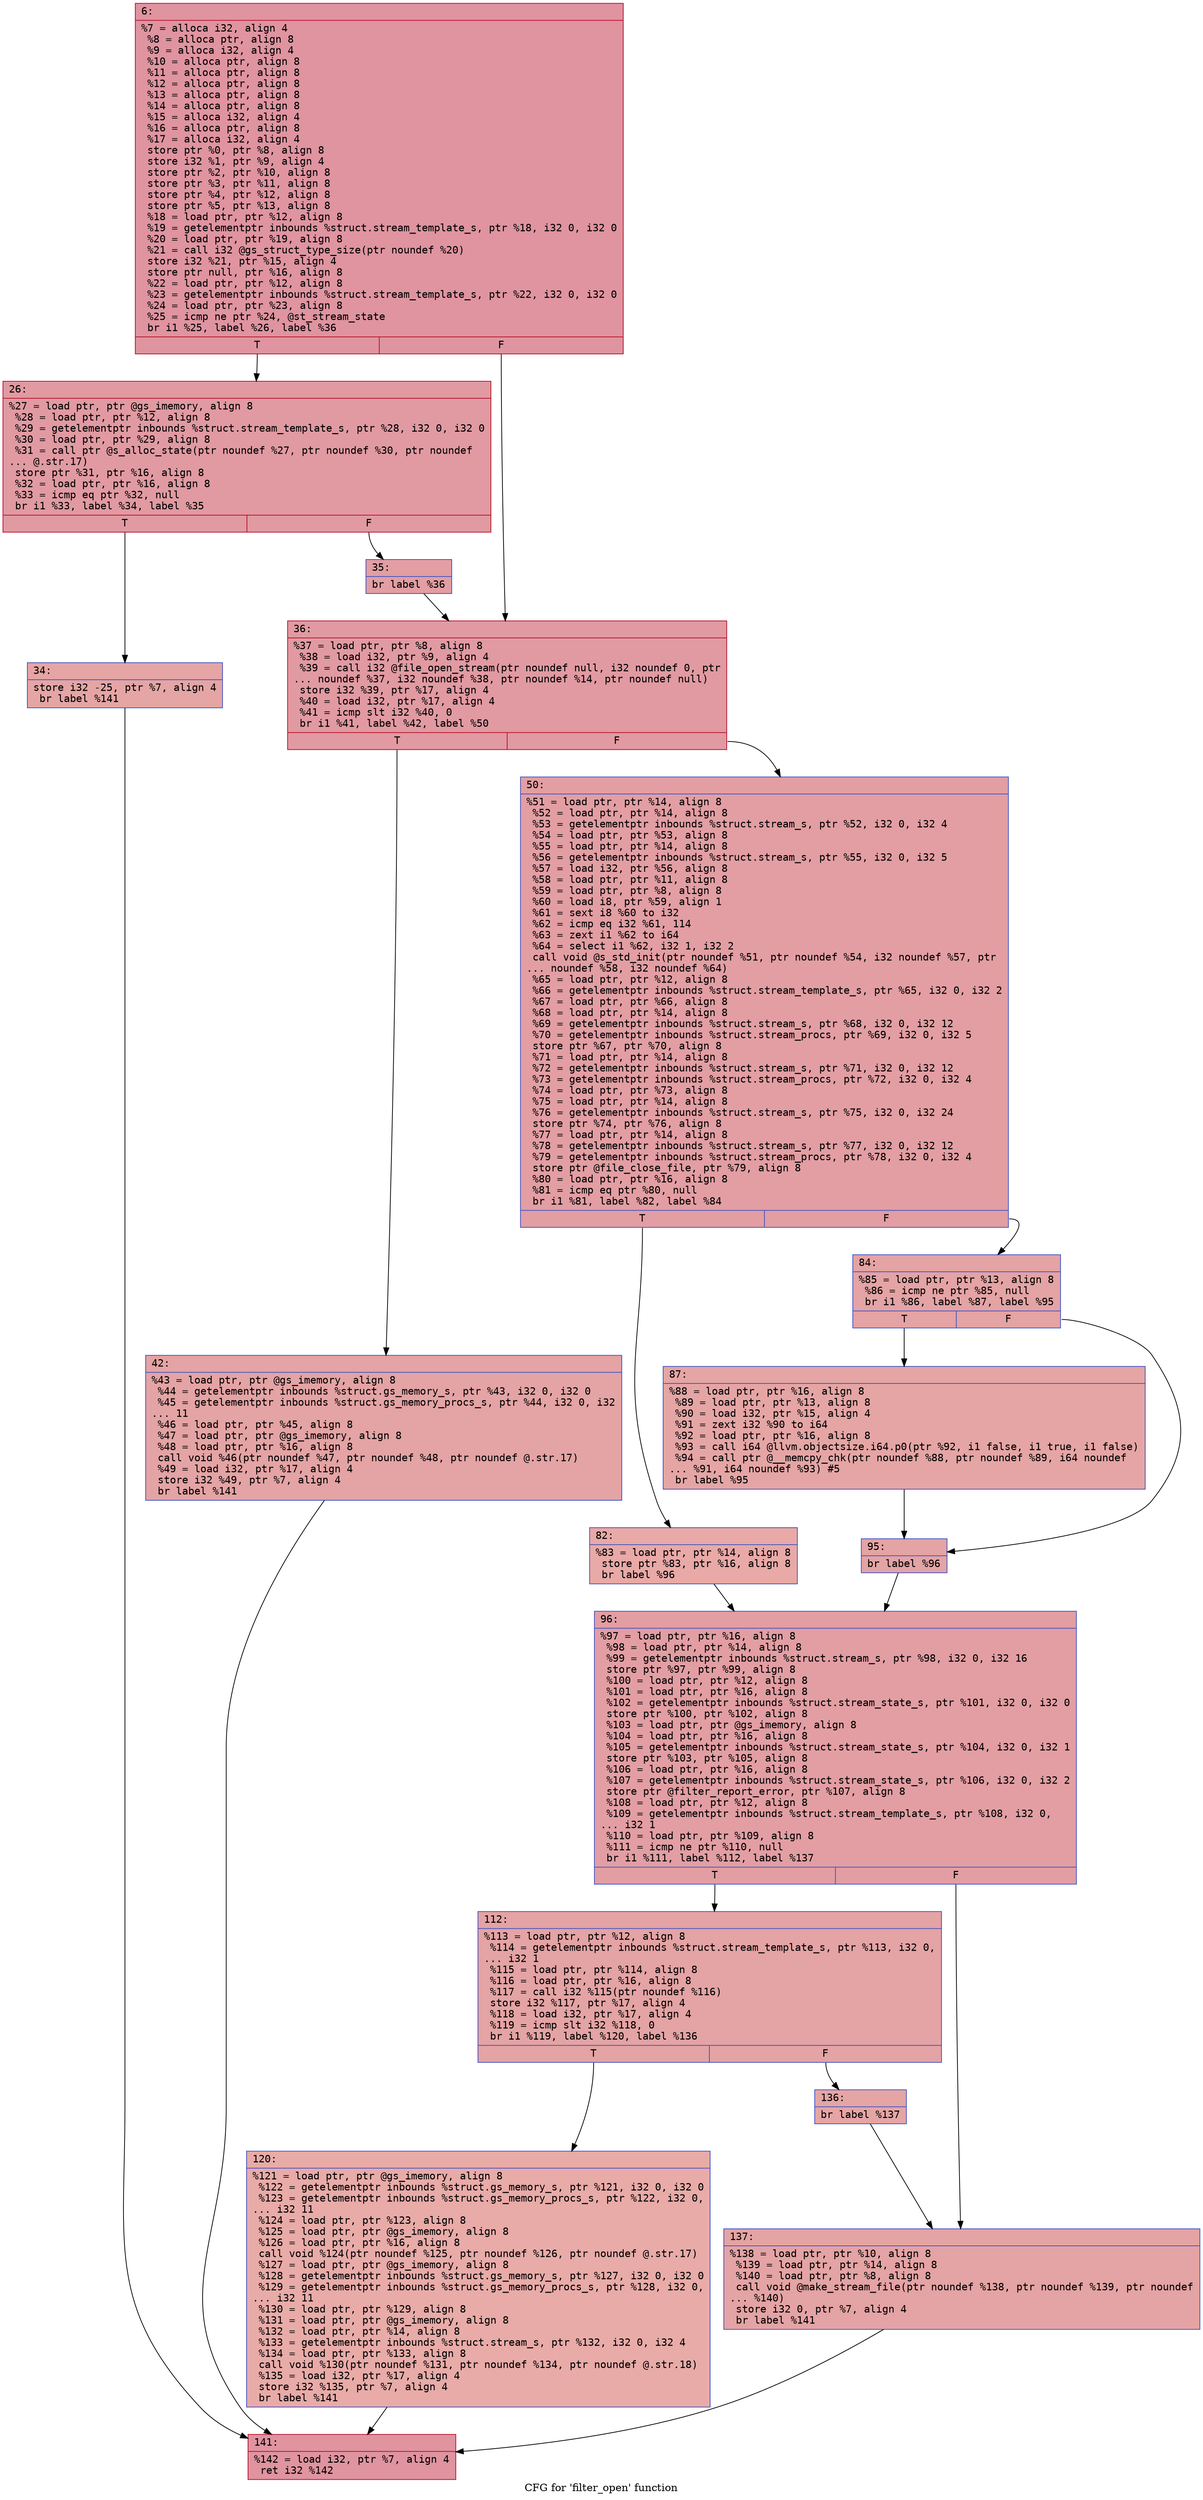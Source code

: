 digraph "CFG for 'filter_open' function" {
	label="CFG for 'filter_open' function";

	Node0x60000212ba70 [shape=record,color="#b70d28ff", style=filled, fillcolor="#b70d2870" fontname="Courier",label="{6:\l|  %7 = alloca i32, align 4\l  %8 = alloca ptr, align 8\l  %9 = alloca i32, align 4\l  %10 = alloca ptr, align 8\l  %11 = alloca ptr, align 8\l  %12 = alloca ptr, align 8\l  %13 = alloca ptr, align 8\l  %14 = alloca ptr, align 8\l  %15 = alloca i32, align 4\l  %16 = alloca ptr, align 8\l  %17 = alloca i32, align 4\l  store ptr %0, ptr %8, align 8\l  store i32 %1, ptr %9, align 4\l  store ptr %2, ptr %10, align 8\l  store ptr %3, ptr %11, align 8\l  store ptr %4, ptr %12, align 8\l  store ptr %5, ptr %13, align 8\l  %18 = load ptr, ptr %12, align 8\l  %19 = getelementptr inbounds %struct.stream_template_s, ptr %18, i32 0, i32 0\l  %20 = load ptr, ptr %19, align 8\l  %21 = call i32 @gs_struct_type_size(ptr noundef %20)\l  store i32 %21, ptr %15, align 4\l  store ptr null, ptr %16, align 8\l  %22 = load ptr, ptr %12, align 8\l  %23 = getelementptr inbounds %struct.stream_template_s, ptr %22, i32 0, i32 0\l  %24 = load ptr, ptr %23, align 8\l  %25 = icmp ne ptr %24, @st_stream_state\l  br i1 %25, label %26, label %36\l|{<s0>T|<s1>F}}"];
	Node0x60000212ba70:s0 -> Node0x60000212bac0[tooltip="6 -> 26\nProbability 62.50%" ];
	Node0x60000212ba70:s1 -> Node0x60000212bbb0[tooltip="6 -> 36\nProbability 37.50%" ];
	Node0x60000212bac0 [shape=record,color="#b70d28ff", style=filled, fillcolor="#bb1b2c70" fontname="Courier",label="{26:\l|  %27 = load ptr, ptr @gs_imemory, align 8\l  %28 = load ptr, ptr %12, align 8\l  %29 = getelementptr inbounds %struct.stream_template_s, ptr %28, i32 0, i32 0\l  %30 = load ptr, ptr %29, align 8\l  %31 = call ptr @s_alloc_state(ptr noundef %27, ptr noundef %30, ptr noundef\l... @.str.17)\l  store ptr %31, ptr %16, align 8\l  %32 = load ptr, ptr %16, align 8\l  %33 = icmp eq ptr %32, null\l  br i1 %33, label %34, label %35\l|{<s0>T|<s1>F}}"];
	Node0x60000212bac0:s0 -> Node0x60000212bb10[tooltip="26 -> 34\nProbability 37.50%" ];
	Node0x60000212bac0:s1 -> Node0x60000212bb60[tooltip="26 -> 35\nProbability 62.50%" ];
	Node0x60000212bb10 [shape=record,color="#3d50c3ff", style=filled, fillcolor="#c5333470" fontname="Courier",label="{34:\l|  store i32 -25, ptr %7, align 4\l  br label %141\l}"];
	Node0x60000212bb10 -> Node0x60000212bf70[tooltip="34 -> 141\nProbability 100.00%" ];
	Node0x60000212bb60 [shape=record,color="#3d50c3ff", style=filled, fillcolor="#be242e70" fontname="Courier",label="{35:\l|  br label %36\l}"];
	Node0x60000212bb60 -> Node0x60000212bbb0[tooltip="35 -> 36\nProbability 100.00%" ];
	Node0x60000212bbb0 [shape=record,color="#b70d28ff", style=filled, fillcolor="#bb1b2c70" fontname="Courier",label="{36:\l|  %37 = load ptr, ptr %8, align 8\l  %38 = load i32, ptr %9, align 4\l  %39 = call i32 @file_open_stream(ptr noundef null, i32 noundef 0, ptr\l... noundef %37, i32 noundef %38, ptr noundef %14, ptr noundef null)\l  store i32 %39, ptr %17, align 4\l  %40 = load i32, ptr %17, align 4\l  %41 = icmp slt i32 %40, 0\l  br i1 %41, label %42, label %50\l|{<s0>T|<s1>F}}"];
	Node0x60000212bbb0:s0 -> Node0x60000212bc00[tooltip="36 -> 42\nProbability 37.50%" ];
	Node0x60000212bbb0:s1 -> Node0x60000212bc50[tooltip="36 -> 50\nProbability 62.50%" ];
	Node0x60000212bc00 [shape=record,color="#3d50c3ff", style=filled, fillcolor="#c32e3170" fontname="Courier",label="{42:\l|  %43 = load ptr, ptr @gs_imemory, align 8\l  %44 = getelementptr inbounds %struct.gs_memory_s, ptr %43, i32 0, i32 0\l  %45 = getelementptr inbounds %struct.gs_memory_procs_s, ptr %44, i32 0, i32\l... 11\l  %46 = load ptr, ptr %45, align 8\l  %47 = load ptr, ptr @gs_imemory, align 8\l  %48 = load ptr, ptr %16, align 8\l  call void %46(ptr noundef %47, ptr noundef %48, ptr noundef @.str.17)\l  %49 = load i32, ptr %17, align 4\l  store i32 %49, ptr %7, align 4\l  br label %141\l}"];
	Node0x60000212bc00 -> Node0x60000212bf70[tooltip="42 -> 141\nProbability 100.00%" ];
	Node0x60000212bc50 [shape=record,color="#3d50c3ff", style=filled, fillcolor="#be242e70" fontname="Courier",label="{50:\l|  %51 = load ptr, ptr %14, align 8\l  %52 = load ptr, ptr %14, align 8\l  %53 = getelementptr inbounds %struct.stream_s, ptr %52, i32 0, i32 4\l  %54 = load ptr, ptr %53, align 8\l  %55 = load ptr, ptr %14, align 8\l  %56 = getelementptr inbounds %struct.stream_s, ptr %55, i32 0, i32 5\l  %57 = load i32, ptr %56, align 8\l  %58 = load ptr, ptr %11, align 8\l  %59 = load ptr, ptr %8, align 8\l  %60 = load i8, ptr %59, align 1\l  %61 = sext i8 %60 to i32\l  %62 = icmp eq i32 %61, 114\l  %63 = zext i1 %62 to i64\l  %64 = select i1 %62, i32 1, i32 2\l  call void @s_std_init(ptr noundef %51, ptr noundef %54, i32 noundef %57, ptr\l... noundef %58, i32 noundef %64)\l  %65 = load ptr, ptr %12, align 8\l  %66 = getelementptr inbounds %struct.stream_template_s, ptr %65, i32 0, i32 2\l  %67 = load ptr, ptr %66, align 8\l  %68 = load ptr, ptr %14, align 8\l  %69 = getelementptr inbounds %struct.stream_s, ptr %68, i32 0, i32 12\l  %70 = getelementptr inbounds %struct.stream_procs, ptr %69, i32 0, i32 5\l  store ptr %67, ptr %70, align 8\l  %71 = load ptr, ptr %14, align 8\l  %72 = getelementptr inbounds %struct.stream_s, ptr %71, i32 0, i32 12\l  %73 = getelementptr inbounds %struct.stream_procs, ptr %72, i32 0, i32 4\l  %74 = load ptr, ptr %73, align 8\l  %75 = load ptr, ptr %14, align 8\l  %76 = getelementptr inbounds %struct.stream_s, ptr %75, i32 0, i32 24\l  store ptr %74, ptr %76, align 8\l  %77 = load ptr, ptr %14, align 8\l  %78 = getelementptr inbounds %struct.stream_s, ptr %77, i32 0, i32 12\l  %79 = getelementptr inbounds %struct.stream_procs, ptr %78, i32 0, i32 4\l  store ptr @file_close_file, ptr %79, align 8\l  %80 = load ptr, ptr %16, align 8\l  %81 = icmp eq ptr %80, null\l  br i1 %81, label %82, label %84\l|{<s0>T|<s1>F}}"];
	Node0x60000212bc50:s0 -> Node0x60000212bca0[tooltip="50 -> 82\nProbability 37.50%" ];
	Node0x60000212bc50:s1 -> Node0x60000212bcf0[tooltip="50 -> 84\nProbability 62.50%" ];
	Node0x60000212bca0 [shape=record,color="#3d50c3ff", style=filled, fillcolor="#ca3b3770" fontname="Courier",label="{82:\l|  %83 = load ptr, ptr %14, align 8\l  store ptr %83, ptr %16, align 8\l  br label %96\l}"];
	Node0x60000212bca0 -> Node0x60000212bde0[tooltip="82 -> 96\nProbability 100.00%" ];
	Node0x60000212bcf0 [shape=record,color="#3d50c3ff", style=filled, fillcolor="#c32e3170" fontname="Courier",label="{84:\l|  %85 = load ptr, ptr %13, align 8\l  %86 = icmp ne ptr %85, null\l  br i1 %86, label %87, label %95\l|{<s0>T|<s1>F}}"];
	Node0x60000212bcf0:s0 -> Node0x60000212bd40[tooltip="84 -> 87\nProbability 62.50%" ];
	Node0x60000212bcf0:s1 -> Node0x60000212bd90[tooltip="84 -> 95\nProbability 37.50%" ];
	Node0x60000212bd40 [shape=record,color="#3d50c3ff", style=filled, fillcolor="#c5333470" fontname="Courier",label="{87:\l|  %88 = load ptr, ptr %16, align 8\l  %89 = load ptr, ptr %13, align 8\l  %90 = load i32, ptr %15, align 4\l  %91 = zext i32 %90 to i64\l  %92 = load ptr, ptr %16, align 8\l  %93 = call i64 @llvm.objectsize.i64.p0(ptr %92, i1 false, i1 true, i1 false)\l  %94 = call ptr @__memcpy_chk(ptr noundef %88, ptr noundef %89, i64 noundef\l... %91, i64 noundef %93) #5\l  br label %95\l}"];
	Node0x60000212bd40 -> Node0x60000212bd90[tooltip="87 -> 95\nProbability 100.00%" ];
	Node0x60000212bd90 [shape=record,color="#3d50c3ff", style=filled, fillcolor="#c32e3170" fontname="Courier",label="{95:\l|  br label %96\l}"];
	Node0x60000212bd90 -> Node0x60000212bde0[tooltip="95 -> 96\nProbability 100.00%" ];
	Node0x60000212bde0 [shape=record,color="#3d50c3ff", style=filled, fillcolor="#be242e70" fontname="Courier",label="{96:\l|  %97 = load ptr, ptr %16, align 8\l  %98 = load ptr, ptr %14, align 8\l  %99 = getelementptr inbounds %struct.stream_s, ptr %98, i32 0, i32 16\l  store ptr %97, ptr %99, align 8\l  %100 = load ptr, ptr %12, align 8\l  %101 = load ptr, ptr %16, align 8\l  %102 = getelementptr inbounds %struct.stream_state_s, ptr %101, i32 0, i32 0\l  store ptr %100, ptr %102, align 8\l  %103 = load ptr, ptr @gs_imemory, align 8\l  %104 = load ptr, ptr %16, align 8\l  %105 = getelementptr inbounds %struct.stream_state_s, ptr %104, i32 0, i32 1\l  store ptr %103, ptr %105, align 8\l  %106 = load ptr, ptr %16, align 8\l  %107 = getelementptr inbounds %struct.stream_state_s, ptr %106, i32 0, i32 2\l  store ptr @filter_report_error, ptr %107, align 8\l  %108 = load ptr, ptr %12, align 8\l  %109 = getelementptr inbounds %struct.stream_template_s, ptr %108, i32 0,\l... i32 1\l  %110 = load ptr, ptr %109, align 8\l  %111 = icmp ne ptr %110, null\l  br i1 %111, label %112, label %137\l|{<s0>T|<s1>F}}"];
	Node0x60000212bde0:s0 -> Node0x60000212be30[tooltip="96 -> 112\nProbability 62.50%" ];
	Node0x60000212bde0:s1 -> Node0x60000212bf20[tooltip="96 -> 137\nProbability 37.50%" ];
	Node0x60000212be30 [shape=record,color="#3d50c3ff", style=filled, fillcolor="#c32e3170" fontname="Courier",label="{112:\l|  %113 = load ptr, ptr %12, align 8\l  %114 = getelementptr inbounds %struct.stream_template_s, ptr %113, i32 0,\l... i32 1\l  %115 = load ptr, ptr %114, align 8\l  %116 = load ptr, ptr %16, align 8\l  %117 = call i32 %115(ptr noundef %116)\l  store i32 %117, ptr %17, align 4\l  %118 = load i32, ptr %17, align 4\l  %119 = icmp slt i32 %118, 0\l  br i1 %119, label %120, label %136\l|{<s0>T|<s1>F}}"];
	Node0x60000212be30:s0 -> Node0x60000212be80[tooltip="112 -> 120\nProbability 37.50%" ];
	Node0x60000212be30:s1 -> Node0x60000212bed0[tooltip="112 -> 136\nProbability 62.50%" ];
	Node0x60000212be80 [shape=record,color="#3d50c3ff", style=filled, fillcolor="#cc403a70" fontname="Courier",label="{120:\l|  %121 = load ptr, ptr @gs_imemory, align 8\l  %122 = getelementptr inbounds %struct.gs_memory_s, ptr %121, i32 0, i32 0\l  %123 = getelementptr inbounds %struct.gs_memory_procs_s, ptr %122, i32 0,\l... i32 11\l  %124 = load ptr, ptr %123, align 8\l  %125 = load ptr, ptr @gs_imemory, align 8\l  %126 = load ptr, ptr %16, align 8\l  call void %124(ptr noundef %125, ptr noundef %126, ptr noundef @.str.17)\l  %127 = load ptr, ptr @gs_imemory, align 8\l  %128 = getelementptr inbounds %struct.gs_memory_s, ptr %127, i32 0, i32 0\l  %129 = getelementptr inbounds %struct.gs_memory_procs_s, ptr %128, i32 0,\l... i32 11\l  %130 = load ptr, ptr %129, align 8\l  %131 = load ptr, ptr @gs_imemory, align 8\l  %132 = load ptr, ptr %14, align 8\l  %133 = getelementptr inbounds %struct.stream_s, ptr %132, i32 0, i32 4\l  %134 = load ptr, ptr %133, align 8\l  call void %130(ptr noundef %131, ptr noundef %134, ptr noundef @.str.18)\l  %135 = load i32, ptr %17, align 4\l  store i32 %135, ptr %7, align 4\l  br label %141\l}"];
	Node0x60000212be80 -> Node0x60000212bf70[tooltip="120 -> 141\nProbability 100.00%" ];
	Node0x60000212bed0 [shape=record,color="#3d50c3ff", style=filled, fillcolor="#c5333470" fontname="Courier",label="{136:\l|  br label %137\l}"];
	Node0x60000212bed0 -> Node0x60000212bf20[tooltip="136 -> 137\nProbability 100.00%" ];
	Node0x60000212bf20 [shape=record,color="#3d50c3ff", style=filled, fillcolor="#c32e3170" fontname="Courier",label="{137:\l|  %138 = load ptr, ptr %10, align 8\l  %139 = load ptr, ptr %14, align 8\l  %140 = load ptr, ptr %8, align 8\l  call void @make_stream_file(ptr noundef %138, ptr noundef %139, ptr noundef\l... %140)\l  store i32 0, ptr %7, align 4\l  br label %141\l}"];
	Node0x60000212bf20 -> Node0x60000212bf70[tooltip="137 -> 141\nProbability 100.00%" ];
	Node0x60000212bf70 [shape=record,color="#b70d28ff", style=filled, fillcolor="#b70d2870" fontname="Courier",label="{141:\l|  %142 = load i32, ptr %7, align 4\l  ret i32 %142\l}"];
}
